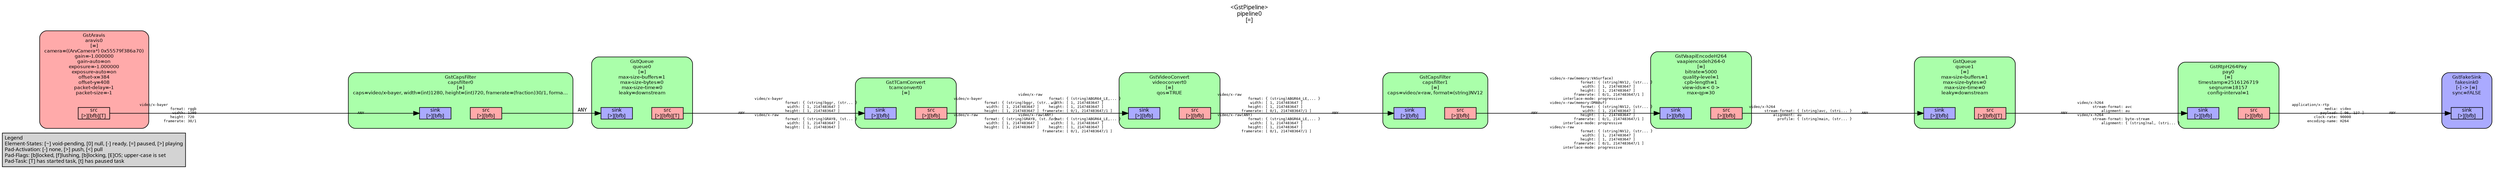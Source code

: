 digraph pipeline {
  rankdir=LR;
  fontname="sans";
  fontsize="10";
  labelloc=t;
  nodesep=.1;
  ranksep=.2;
  label="<GstPipeline>\npipeline0\n[=]";
  node [style="filled,rounded", shape=box, fontsize="9", fontname="sans", margin="0.0,0.0"];
  edge [labelfontsize="6", fontsize="9", fontname="monospace"];
  
  legend [
    pos="0,0!",
    margin="0.05,0.05",
    style="filled",
    label="Legend\lElement-States: [~] void-pending, [0] null, [-] ready, [=] paused, [>] playing\lPad-Activation: [-] none, [>] push, [<] pull\lPad-Flags: [b]locked, [f]lushing, [b]locking, [E]OS; upper-case is set\lPad-Task: [T] has started task, [t] has paused task\l",
  ];
  subgraph cluster_capsfilter1_0x55579f3524b0 {
    fontname="Bitstream Vera Sans";
    fontsize="8";
    style="filled,rounded";
    color=black;
    label="GstCapsFilter\ncapsfilter1\n[=]\ncaps=video/x-raw, format=(string)NV12";
    subgraph cluster_capsfilter1_0x55579f3524b0_sink {
      label="";
      style="invis";
      capsfilter1_0x55579f3524b0_sink_0x55579f34a8e0 [color=black, fillcolor="#aaaaff", label="sink\n[>][bfb]", height="0.2", style="filled,solid"];
    }

    subgraph cluster_capsfilter1_0x55579f3524b0_src {
      label="";
      style="invis";
      capsfilter1_0x55579f3524b0_src_0x55579f34ab30 [color=black, fillcolor="#ffaaaa", label="src\n[>][bfb]", height="0.2", style="filled,solid"];
    }

    capsfilter1_0x55579f3524b0_sink_0x55579f34a8e0 -> capsfilter1_0x55579f3524b0_src_0x55579f34ab30 [style="invis"];
    fillcolor="#aaffaa";
  }

  capsfilter1_0x55579f3524b0_src_0x55579f34ab30 -> vaapiencodeh264_0_0x55579f337390_sink_0x55579f2fd1c0 [labeldistance="10", labelangle="0", label="                                                  ", taillabel="ANY", headlabel="video/x-raw(memory:VASurface)\l              format: { (string)NV12, (str... }\l               width: [ 1, 2147483647 ]\l              height: [ 1, 2147483647 ]\l           framerate: [ 0/1, 2147483647/1 ]\l      interlace-mode: progressive\lvideo/x-raw(memory:DMABuf)\l              format: { (string)NV12, (str... }\l               width: [ 1, 2147483647 ]\l              height: [ 1, 2147483647 ]\l           framerate: [ 0/1, 2147483647/1 ]\l      interlace-mode: progressive\lvideo/x-raw\l              format: { (string)NV12, (str... }\l               width: [ 1, 2147483647 ]\l              height: [ 1, 2147483647 ]\l           framerate: [ 0/1, 2147483647/1 ]\l      interlace-mode: progressive\l"]
  subgraph cluster_capsfilter0_0x55579f352170 {
    fontname="Bitstream Vera Sans";
    fontsize="8";
    style="filled,rounded";
    color=black;
    label="GstCapsFilter\ncapsfilter0\n[=]\ncaps=video/x-bayer, width=(int)1280, height=(int)720, framerate=(fraction)30/1, forma…";
    subgraph cluster_capsfilter0_0x55579f352170_sink {
      label="";
      style="invis";
      capsfilter0_0x55579f352170_sink_0x55579f34a440 [color=black, fillcolor="#aaaaff", label="sink\n[>][bfb]", height="0.2", style="filled,solid"];
    }

    subgraph cluster_capsfilter0_0x55579f352170_src {
      label="";
      style="invis";
      capsfilter0_0x55579f352170_src_0x55579f34a690 [color=black, fillcolor="#ffaaaa", label="src\n[>][bfb]", height="0.2", style="filled,solid"];
    }

    capsfilter0_0x55579f352170_sink_0x55579f34a440 -> capsfilter0_0x55579f352170_src_0x55579f34a690 [style="invis"];
    fillcolor="#aaffaa";
  }

  capsfilter0_0x55579f352170_src_0x55579f34a690 -> queue0_0x55579f3021b0_sink_0x55579f2fc3e0 [label="ANY"]
  subgraph cluster_fakesink0_0x55579f34dad0 {
    fontname="Bitstream Vera Sans";
    fontsize="8";
    style="filled,rounded";
    color=black;
    label="GstFakeSink\nfakesink0\n[-] -> [=]\nsync=FALSE";
    subgraph cluster_fakesink0_0x55579f34dad0_sink {
      label="";
      style="invis";
      fakesink0_0x55579f34dad0_sink_0x55579f34a1f0 [color=black, fillcolor="#aaaaff", label="sink\n[>][bfb]", height="0.2", style="filled,solid"];
    }

    fillcolor="#aaaaff";
  }

  subgraph cluster_pay0_0x55579f348190 {
    fontname="Bitstream Vera Sans";
    fontsize="8";
    style="filled,rounded";
    color=black;
    label="GstRtpH264Pay\npay0\n[=]\ntimestamp=2516126719\nseqnum=18157\nconfig-interval=1";
    subgraph cluster_pay0_0x55579f348190_sink {
      label="";
      style="invis";
      pay0_0x55579f348190_sink_0x55579f2fdd50 [color=black, fillcolor="#aaaaff", label="sink\n[>][bfb]", height="0.2", style="filled,solid"];
    }

    subgraph cluster_pay0_0x55579f348190_src {
      label="";
      style="invis";
      pay0_0x55579f348190_src_0x55579f2fdb00 [color=black, fillcolor="#ffaaaa", label="src\n[>][bfb]", height="0.2", style="filled,solid"];
    }

    pay0_0x55579f348190_sink_0x55579f2fdd50 -> pay0_0x55579f348190_src_0x55579f2fdb00 [style="invis"];
    fillcolor="#aaffaa";
  }

  pay0_0x55579f348190_src_0x55579f2fdb00 -> fakesink0_0x55579f34dad0_sink_0x55579f34a1f0 [labeldistance="10", labelangle="0", label="                                                  ", taillabel="application/x-rtp\l               media: video\l             payload: [ 96, 127 ]\l          clock-rate: 90000\l       encoding-name: H264\l", headlabel="ANY"]
  subgraph cluster_queue1_0x55579f3024b0 {
    fontname="Bitstream Vera Sans";
    fontsize="8";
    style="filled,rounded";
    color=black;
    label="GstQueue\nqueue1\n[=]\nmax-size-buffers=1\nmax-size-bytes=0\nmax-size-time=0\nleaky=downstream";
    subgraph cluster_queue1_0x55579f3024b0_sink {
      label="";
      style="invis";
      queue1_0x55579f3024b0_sink_0x55579f2fd660 [color=black, fillcolor="#aaaaff", label="sink\n[>][bfb]", height="0.2", style="filled,solid"];
    }

    subgraph cluster_queue1_0x55579f3024b0_src {
      label="";
      style="invis";
      queue1_0x55579f3024b0_src_0x55579f2fd8b0 [color=black, fillcolor="#ffaaaa", label="src\n[>][bfb][T]", height="0.2", style="filled,solid"];
    }

    queue1_0x55579f3024b0_sink_0x55579f2fd660 -> queue1_0x55579f3024b0_src_0x55579f2fd8b0 [style="invis"];
    fillcolor="#aaffaa";
  }

  queue1_0x55579f3024b0_src_0x55579f2fd8b0 -> pay0_0x55579f348190_sink_0x55579f2fdd50 [labeldistance="10", labelangle="0", label="                                                  ", taillabel="ANY", headlabel="video/x-h264\l       stream-format: avc\l           alignment: au\lvideo/x-h264\l       stream-format: byte-stream\l           alignment: { (string)nal, (stri... }\l"]
  subgraph cluster_vaapiencodeh264_0_0x55579f337390 {
    fontname="Bitstream Vera Sans";
    fontsize="8";
    style="filled,rounded";
    color=black;
    label="GstVaapiEncodeH264\nvaapiencodeh264-0\n[=]\nbitrate=5000\nquality-level=1\ncpb-length=1\nview-ids=< 0 >\nmax-qp=30";
    subgraph cluster_vaapiencodeh264_0_0x55579f337390_sink {
      label="";
      style="invis";
      vaapiencodeh264_0_0x55579f337390_sink_0x55579f2fd1c0 [color=black, fillcolor="#aaaaff", label="sink\n[>][bfb]", height="0.2", style="filled,solid"];
    }

    subgraph cluster_vaapiencodeh264_0_0x55579f337390_src {
      label="";
      style="invis";
      vaapiencodeh264_0_0x55579f337390_src_0x55579f2fd410 [color=black, fillcolor="#ffaaaa", label="src\n[>][bfb]", height="0.2", style="filled,solid"];
    }

    vaapiencodeh264_0_0x55579f337390_sink_0x55579f2fd1c0 -> vaapiencodeh264_0_0x55579f337390_src_0x55579f2fd410 [style="invis"];
    fillcolor="#aaffaa";
  }

  vaapiencodeh264_0_0x55579f337390_src_0x55579f2fd410 -> queue1_0x55579f3024b0_sink_0x55579f2fd660 [labeldistance="10", labelangle="0", label="                                                  ", taillabel="video/x-h264\l       stream-format: { (string)avc, (stri... }\l           alignment: au\l             profile: { (string)main, (str... }\l", headlabel="ANY"]
  subgraph cluster_videoconvert0_0x55579f3178d0 {
    fontname="Bitstream Vera Sans";
    fontsize="8";
    style="filled,rounded";
    color=black;
    label="GstVideoConvert\nvideoconvert0\n[=]\nqos=TRUE";
    subgraph cluster_videoconvert0_0x55579f3178d0_sink {
      label="";
      style="invis";
      videoconvert0_0x55579f3178d0_sink_0x55579f2fcd20 [color=black, fillcolor="#aaaaff", label="sink\n[>][bfb]", height="0.2", style="filled,solid"];
    }

    subgraph cluster_videoconvert0_0x55579f3178d0_src {
      label="";
      style="invis";
      videoconvert0_0x55579f3178d0_src_0x55579f2fcf70 [color=black, fillcolor="#ffaaaa", label="src\n[>][bfb]", height="0.2", style="filled,solid"];
    }

    videoconvert0_0x55579f3178d0_sink_0x55579f2fcd20 -> videoconvert0_0x55579f3178d0_src_0x55579f2fcf70 [style="invis"];
    fillcolor="#aaffaa";
  }

  videoconvert0_0x55579f3178d0_src_0x55579f2fcf70 -> capsfilter1_0x55579f3524b0_sink_0x55579f34a8e0 [labeldistance="10", labelangle="0", label="                                                  ", taillabel="video/x-raw\l              format: { (string)ABGR64_LE,... }\l               width: [ 1, 2147483647 ]\l              height: [ 1, 2147483647 ]\l           framerate: [ 0/1, 2147483647/1 ]\lvideo/x-raw(ANY)\l              format: { (string)ABGR64_LE,... }\l               width: [ 1, 2147483647 ]\l              height: [ 1, 2147483647 ]\l           framerate: [ 0/1, 2147483647/1 ]\l", headlabel="ANY"]
  subgraph cluster_tcamconvert0_0x55579f30c110 {
    fontname="Bitstream Vera Sans";
    fontsize="8";
    style="filled,rounded";
    color=black;
    label="GstTCamConvert\ntcamconvert0\n[=]";
    subgraph cluster_tcamconvert0_0x55579f30c110_sink {
      label="";
      style="invis";
      tcamconvert0_0x55579f30c110_sink_0x55579f2fc880 [color=black, fillcolor="#aaaaff", label="sink\n[>][bfb]", height="0.2", style="filled,solid"];
    }

    subgraph cluster_tcamconvert0_0x55579f30c110_src {
      label="";
      style="invis";
      tcamconvert0_0x55579f30c110_src_0x55579f2fcad0 [color=black, fillcolor="#ffaaaa", label="src\n[>][bfb]", height="0.2", style="filled,solid"];
    }

    tcamconvert0_0x55579f30c110_sink_0x55579f2fc880 -> tcamconvert0_0x55579f30c110_src_0x55579f2fcad0 [style="invis"];
    fillcolor="#aaffaa";
  }

  tcamconvert0_0x55579f30c110_src_0x55579f2fcad0 -> videoconvert0_0x55579f3178d0_sink_0x55579f2fcd20 [labeldistance="10", labelangle="0", label="                                                  ", taillabel="video/x-bayer\l              format: { (string)bggr, (str... }\l               width: [ 1, 2147483647 ]\l              height: [ 1, 2147483647 ]\lvideo/x-raw\l              format: { (string)GRAY8, (st... }\l               width: [ 1, 2147483647 ]\l              height: [ 1, 2147483647 ]\l", headlabel="video/x-raw\l              format: { (string)ABGR64_LE,... }\l               width: [ 1, 2147483647 ]\l              height: [ 1, 2147483647 ]\l           framerate: [ 0/1, 2147483647/1 ]\lvideo/x-raw(ANY)\l              format: { (string)ABGR64_LE,... }\l               width: [ 1, 2147483647 ]\l              height: [ 1, 2147483647 ]\l           framerate: [ 0/1, 2147483647/1 ]\l"]
  subgraph cluster_queue0_0x55579f3021b0 {
    fontname="Bitstream Vera Sans";
    fontsize="8";
    style="filled,rounded";
    color=black;
    label="GstQueue\nqueue0\n[=]\nmax-size-buffers=1\nmax-size-bytes=0\nmax-size-time=0\nleaky=downstream";
    subgraph cluster_queue0_0x55579f3021b0_sink {
      label="";
      style="invis";
      queue0_0x55579f3021b0_sink_0x55579f2fc3e0 [color=black, fillcolor="#aaaaff", label="sink\n[>][bfb]", height="0.2", style="filled,solid"];
    }

    subgraph cluster_queue0_0x55579f3021b0_src {
      label="";
      style="invis";
      queue0_0x55579f3021b0_src_0x55579f2fc630 [color=black, fillcolor="#ffaaaa", label="src\n[>][bfb][T]", height="0.2", style="filled,solid"];
    }

    queue0_0x55579f3021b0_sink_0x55579f2fc3e0 -> queue0_0x55579f3021b0_src_0x55579f2fc630 [style="invis"];
    fillcolor="#aaffaa";
  }

  queue0_0x55579f3021b0_src_0x55579f2fc630 -> tcamconvert0_0x55579f30c110_sink_0x55579f2fc880 [labeldistance="10", labelangle="0", label="                                                  ", taillabel="ANY", headlabel="video/x-bayer\l              format: { (string)bggr, (str... }\l               width: [ 1, 2147483647 ]\l              height: [ 1, 2147483647 ]\lvideo/x-raw\l              format: { (string)GRAY8, (st... }\l               width: [ 1, 2147483647 ]\l              height: [ 1, 2147483647 ]\l"]
  subgraph cluster_aravis0_0x55579f0788b0 {
    fontname="Bitstream Vera Sans";
    fontsize="8";
    style="filled,rounded";
    color=black;
    label="GstAravis\naravis0\n[=]\ncamera=((ArvCamera*) 0x55579f386a70)\ngain=-1.000000\ngain-auto=on\nexposure=-1.000000\nexposure-auto=on\noffset-x=384\noffset-y=408\npacket-delay=-1\npacket-size=-1";
    subgraph cluster_aravis0_0x55579f0788b0_src {
      label="";
      style="invis";
      aravis0_0x55579f0788b0_src_0x55579f2fc190 [color=black, fillcolor="#ffaaaa", label="src\n[>][bfb][T]", height="0.2", style="filled,solid"];
    }

    fillcolor="#ffaaaa";
  }

  aravis0_0x55579f0788b0_src_0x55579f2fc190 -> capsfilter0_0x55579f352170_sink_0x55579f34a440 [labeldistance="10", labelangle="0", label="                                                  ", taillabel="video/x-bayer\l              format: rggb\l               width: 1280\l              height: 720\l           framerate: 30/1\l", headlabel="ANY"]
}
